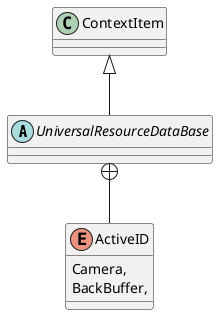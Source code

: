 @startuml
abstract class UniversalResourceDataBase {
}
enum ActiveID {
    Camera,
    BackBuffer,
}
ContextItem <|-- UniversalResourceDataBase
UniversalResourceDataBase +-- ActiveID
@enduml

